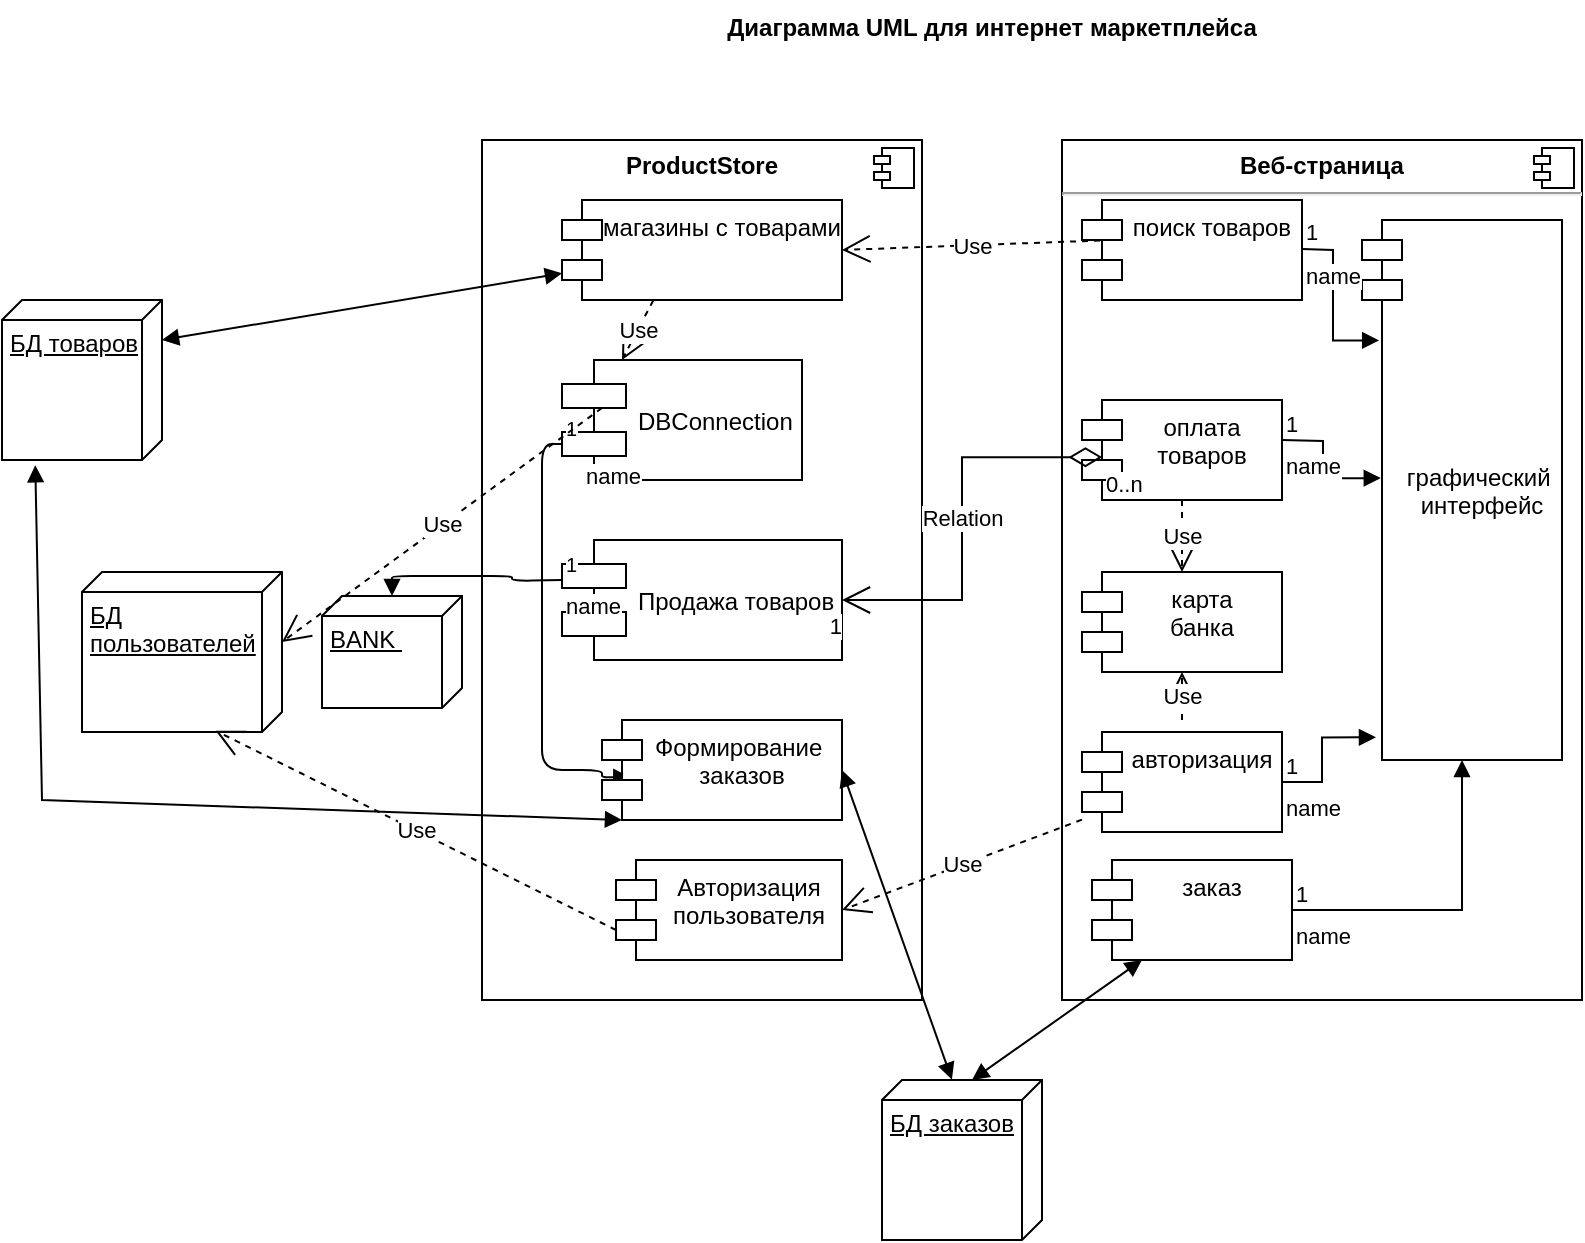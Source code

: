 <mxfile version="20.6.0" type="device"><diagram id="gTfITK_ASC8lf43SPgLL" name="Page-1"><mxGraphModel dx="1781" dy="587" grid="1" gridSize="10" guides="1" tooltips="1" connect="1" arrows="1" fold="1" page="1" pageScale="1" pageWidth="827" pageHeight="1169" math="0" shadow="0"><root><mxCell id="0"/><mxCell id="1" parent="0"/><mxCell id="O1G_QBYWq1a8UJIWp9AG-1" value="&lt;p style=&quot;margin:0px;margin-top:6px;text-align:center;&quot;&gt;&lt;b&gt;ProductStore&lt;/b&gt;&lt;/p&gt;" style="align=left;overflow=fill;html=1;dropTarget=0;" vertex="1" parent="1"><mxGeometry x="-580" y="90" width="220" height="430" as="geometry"/></mxCell><mxCell id="O1G_QBYWq1a8UJIWp9AG-2" value="" style="shape=component;jettyWidth=8;jettyHeight=4;" vertex="1" parent="O1G_QBYWq1a8UJIWp9AG-1"><mxGeometry x="1" width="20" height="20" relative="1" as="geometry"><mxPoint x="-24" y="4" as="offset"/></mxGeometry></mxCell><mxCell id="YIYWdkDYePA5FXPM4ug9-1" value="Диаграмма UML для интернет маркетплейса" style="text;align=center;fontStyle=1;verticalAlign=middle;spacingLeft=3;spacingRight=3;strokeColor=none;rotatable=0;points=[[0,0.5],[1,0.5]];portConstraint=eastwest;" parent="1" vertex="1"><mxGeometry x="-560" y="20" width="470" height="26" as="geometry"/></mxCell><mxCell id="YIYWdkDYePA5FXPM4ug9-4" value="&lt;p style=&quot;margin:0px;margin-top:6px;text-align:center;&quot;&gt;&lt;b&gt;Веб-страница&lt;/b&gt;&lt;/p&gt;&lt;hr&gt;&lt;p style=&quot;margin:0px;margin-left:8px;&quot;&gt;&lt;br&gt;&lt;/p&gt;" style="align=left;overflow=fill;html=1;dropTarget=0;" parent="1" vertex="1"><mxGeometry x="-290" y="90" width="260" height="430" as="geometry"/></mxCell><mxCell id="YIYWdkDYePA5FXPM4ug9-5" value="" style="shape=component;jettyWidth=8;jettyHeight=4;" parent="YIYWdkDYePA5FXPM4ug9-4" vertex="1"><mxGeometry x="1" width="20" height="20" relative="1" as="geometry"><mxPoint x="-24" y="4" as="offset"/></mxGeometry></mxCell><mxCell id="YIYWdkDYePA5FXPM4ug9-6" value="поиск товаров" style="shape=module;align=left;spacingLeft=20;align=center;verticalAlign=top;" parent="1" vertex="1"><mxGeometry x="-280" y="120" width="110" height="50" as="geometry"/></mxCell><mxCell id="YIYWdkDYePA5FXPM4ug9-7" value="магазины с товарами" style="shape=module;align=left;spacingLeft=20;align=center;verticalAlign=top;" parent="1" vertex="1"><mxGeometry x="-540" y="120" width="140" height="50" as="geometry"/></mxCell><mxCell id="YIYWdkDYePA5FXPM4ug9-8" value="Use" style="endArrow=open;endSize=12;dashed=1;html=1;rounded=0;exitX=0.082;exitY=0.405;exitDx=0;exitDy=0;exitPerimeter=0;entryX=1;entryY=0.5;entryDx=0;entryDy=0;" parent="1" source="YIYWdkDYePA5FXPM4ug9-6" target="YIYWdkDYePA5FXPM4ug9-7" edge="1"><mxGeometry width="160" relative="1" as="geometry"><mxPoint x="-380" y="300" as="sourcePoint"/><mxPoint x="-220" y="300" as="targetPoint"/></mxGeometry></mxCell><mxCell id="O1G_QBYWq1a8UJIWp9AG-3" value="DBConnection" style="shape=component;align=left;spacingLeft=36;" vertex="1" parent="1"><mxGeometry x="-540" y="200" width="120" height="60" as="geometry"/></mxCell><mxCell id="O1G_QBYWq1a8UJIWp9AG-4" value="name" style="endArrow=block;endFill=1;html=1;edgeStyle=orthogonalEdgeStyle;align=left;verticalAlign=top;entryX=0.118;entryY=0.572;entryDx=0;entryDy=0;exitX=0;exitY=0.7;exitDx=0;exitDy=0;entryPerimeter=0;" edge="1" parent="1" source="O1G_QBYWq1a8UJIWp9AG-3" target="O1G_QBYWq1a8UJIWp9AG-13"><mxGeometry x="-0.888" y="20" relative="1" as="geometry"><mxPoint x="-550" y="240" as="sourcePoint"/><mxPoint x="-500" y="442.9" as="targetPoint"/><Array as="points"><mxPoint x="-550" y="242"/><mxPoint x="-550" y="405"/><mxPoint x="-520" y="405"/><mxPoint x="-520" y="409"/></Array><mxPoint as="offset"/></mxGeometry></mxCell><mxCell id="O1G_QBYWq1a8UJIWp9AG-5" value="1" style="resizable=0;html=1;align=left;verticalAlign=bottom;labelBackgroundColor=#ffffff;fontSize=10;" connectable="0" vertex="1" parent="O1G_QBYWq1a8UJIWp9AG-4"><mxGeometry x="-1" relative="1" as="geometry"/></mxCell><mxCell id="O1G_QBYWq1a8UJIWp9AG-6" value="Продажа товаров" style="shape=component;align=left;spacingLeft=36;" vertex="1" parent="1"><mxGeometry x="-540" y="290" width="140" height="60" as="geometry"/></mxCell><mxCell id="O1G_QBYWq1a8UJIWp9AG-7" value="name" style="endArrow=block;endFill=1;html=1;edgeStyle=orthogonalEdgeStyle;align=left;verticalAlign=top;exitX=0;exitY=0.3;exitDx=0;exitDy=0;" edge="1" parent="1" target="O1G_QBYWq1a8UJIWp9AG-9"><mxGeometry x="-1" relative="1" as="geometry"><mxPoint x="-540" y="310" as="sourcePoint"/><mxPoint x="-645" y="310" as="targetPoint"/></mxGeometry></mxCell><mxCell id="O1G_QBYWq1a8UJIWp9AG-8" value="1" style="resizable=0;html=1;align=left;verticalAlign=bottom;labelBackgroundColor=#ffffff;fontSize=10;" connectable="0" vertex="1" parent="O1G_QBYWq1a8UJIWp9AG-7"><mxGeometry x="-1" relative="1" as="geometry"/></mxCell><mxCell id="O1G_QBYWq1a8UJIWp9AG-9" value="BANK&amp;nbsp;" style="verticalAlign=top;align=left;spacingTop=8;spacingLeft=2;spacingRight=12;shape=cube;size=10;direction=south;fontStyle=4;html=1;" vertex="1" parent="1"><mxGeometry x="-660" y="318" width="70" height="56" as="geometry"/></mxCell><mxCell id="O1G_QBYWq1a8UJIWp9AG-10" value="БД &lt;br&gt;пользователей" style="verticalAlign=top;align=left;spacingTop=8;spacingLeft=2;spacingRight=12;shape=cube;size=10;direction=south;fontStyle=4;html=1;" vertex="1" parent="1"><mxGeometry x="-780" y="306" width="100" height="80" as="geometry"/></mxCell><mxCell id="O1G_QBYWq1a8UJIWp9AG-11" value="Use" style="endArrow=open;endSize=12;dashed=1;html=1;exitX=0;exitY=0.3;exitDx=0;exitDy=0;entryX=0;entryY=0;entryDx=35;entryDy=0;entryPerimeter=0;" edge="1" parent="1" target="O1G_QBYWq1a8UJIWp9AG-10"><mxGeometry width="160" relative="1" as="geometry"><mxPoint x="-520" y="224" as="sourcePoint"/><mxPoint x="-830" y="386" as="targetPoint"/></mxGeometry></mxCell><mxCell id="O1G_QBYWq1a8UJIWp9AG-12" value="Use" style="endArrow=open;endSize=12;dashed=1;html=1;rounded=0;exitX=0.326;exitY=1.004;exitDx=0;exitDy=0;exitPerimeter=0;entryX=0.25;entryY=0;entryDx=0;entryDy=0;" edge="1" parent="1" source="YIYWdkDYePA5FXPM4ug9-7" target="O1G_QBYWq1a8UJIWp9AG-3"><mxGeometry width="160" relative="1" as="geometry"><mxPoint x="-920" y="300" as="sourcePoint"/><mxPoint x="-760" y="300" as="targetPoint"/></mxGeometry></mxCell><mxCell id="O1G_QBYWq1a8UJIWp9AG-13" value="Формирование &#10;заказов" style="shape=module;align=left;spacingLeft=20;align=center;verticalAlign=top;" vertex="1" parent="1"><mxGeometry x="-520" y="380" width="120" height="50" as="geometry"/></mxCell><mxCell id="O1G_QBYWq1a8UJIWp9AG-26" value="Авторизация&#10;пользователя" style="shape=module;align=left;spacingLeft=20;align=center;verticalAlign=top;" vertex="1" parent="1"><mxGeometry x="-513" y="450" width="113" height="50" as="geometry"/></mxCell><mxCell id="O1G_QBYWq1a8UJIWp9AG-27" value="Use" style="endArrow=open;endSize=12;dashed=1;html=1;rounded=0;exitX=0;exitY=0;exitDx=0;exitDy=35;exitPerimeter=0;entryX=0.992;entryY=0.332;entryDx=0;entryDy=0;entryPerimeter=0;" edge="1" parent="1" source="O1G_QBYWq1a8UJIWp9AG-26" target="O1G_QBYWq1a8UJIWp9AG-10"><mxGeometry width="160" relative="1" as="geometry"><mxPoint x="-920" y="400" as="sourcePoint"/><mxPoint x="-760" y="400" as="targetPoint"/></mxGeometry></mxCell><mxCell id="O1G_QBYWq1a8UJIWp9AG-28" value="БД товаров" style="verticalAlign=top;align=left;spacingTop=8;spacingLeft=2;spacingRight=12;shape=cube;size=10;direction=south;fontStyle=4;html=1;" vertex="1" parent="1"><mxGeometry x="-820" y="170" width="80" height="80" as="geometry"/></mxCell><mxCell id="O1G_QBYWq1a8UJIWp9AG-29" value="" style="endArrow=block;startArrow=block;endFill=1;startFill=1;html=1;rounded=0;" edge="1" parent="1" target="YIYWdkDYePA5FXPM4ug9-7"><mxGeometry width="160" relative="1" as="geometry"><mxPoint x="-740" y="190" as="sourcePoint"/><mxPoint x="-580" y="190" as="targetPoint"/></mxGeometry></mxCell><mxCell id="O1G_QBYWq1a8UJIWp9AG-30" value="" style="endArrow=block;startArrow=block;endFill=1;startFill=1;html=1;rounded=0;exitX=1.033;exitY=0.792;exitDx=0;exitDy=0;exitPerimeter=0;" edge="1" parent="1" source="O1G_QBYWq1a8UJIWp9AG-28"><mxGeometry width="160" relative="1" as="geometry"><mxPoint x="-700" y="470" as="sourcePoint"/><mxPoint x="-510" y="430" as="targetPoint"/><Array as="points"><mxPoint x="-800" y="420"/></Array></mxGeometry></mxCell><mxCell id="O1G_QBYWq1a8UJIWp9AG-32" value="графический &#10;интерфейс" style="shape=module;align=left;spacingLeft=20;align=center;verticalAlign=middle;" vertex="1" parent="1"><mxGeometry x="-140" y="130" width="100" height="270" as="geometry"/></mxCell><mxCell id="O1G_QBYWq1a8UJIWp9AG-33" value="name" style="endArrow=block;endFill=1;html=1;edgeStyle=orthogonalEdgeStyle;align=left;verticalAlign=top;rounded=0;entryX=0.086;entryY=0.223;entryDx=0;entryDy=0;entryPerimeter=0;" edge="1" parent="1" target="O1G_QBYWq1a8UJIWp9AG-32"><mxGeometry x="-1" relative="1" as="geometry"><mxPoint x="-170" y="144.5" as="sourcePoint"/><mxPoint x="-10" y="144.5" as="targetPoint"/></mxGeometry></mxCell><mxCell id="O1G_QBYWq1a8UJIWp9AG-34" value="1" style="edgeLabel;resizable=0;html=1;align=left;verticalAlign=bottom;" connectable="0" vertex="1" parent="O1G_QBYWq1a8UJIWp9AG-33"><mxGeometry x="-1" relative="1" as="geometry"/></mxCell><mxCell id="O1G_QBYWq1a8UJIWp9AG-35" value="оплата&#10;товаров" style="shape=module;align=left;spacingLeft=20;align=center;verticalAlign=top;" vertex="1" parent="1"><mxGeometry x="-280" y="220" width="100" height="50" as="geometry"/></mxCell><mxCell id="O1G_QBYWq1a8UJIWp9AG-36" value="name" style="endArrow=block;endFill=1;html=1;edgeStyle=orthogonalEdgeStyle;align=left;verticalAlign=top;rounded=0;entryX=0.094;entryY=0.478;entryDx=0;entryDy=0;entryPerimeter=0;" edge="1" parent="1" target="O1G_QBYWq1a8UJIWp9AG-32"><mxGeometry x="-1" relative="1" as="geometry"><mxPoint x="-180" y="240" as="sourcePoint"/><mxPoint x="-20" y="240" as="targetPoint"/></mxGeometry></mxCell><mxCell id="O1G_QBYWq1a8UJIWp9AG-37" value="1" style="edgeLabel;resizable=0;html=1;align=left;verticalAlign=bottom;" connectable="0" vertex="1" parent="O1G_QBYWq1a8UJIWp9AG-36"><mxGeometry x="-1" relative="1" as="geometry"/></mxCell><mxCell id="O1G_QBYWq1a8UJIWp9AG-38" value="Relation" style="endArrow=open;html=1;endSize=12;startArrow=diamondThin;startSize=14;startFill=0;edgeStyle=orthogonalEdgeStyle;rounded=0;exitX=0.102;exitY=0.572;exitDx=0;exitDy=0;exitPerimeter=0;entryX=1;entryY=0.5;entryDx=0;entryDy=0;" edge="1" parent="1" source="O1G_QBYWq1a8UJIWp9AG-35" target="O1G_QBYWq1a8UJIWp9AG-6"><mxGeometry relative="1" as="geometry"><mxPoint x="-450" y="400" as="sourcePoint"/><mxPoint x="-290" y="400" as="targetPoint"/></mxGeometry></mxCell><mxCell id="O1G_QBYWq1a8UJIWp9AG-39" value="0..n" style="edgeLabel;resizable=0;html=1;align=left;verticalAlign=top;" connectable="0" vertex="1" parent="O1G_QBYWq1a8UJIWp9AG-38"><mxGeometry x="-1" relative="1" as="geometry"/></mxCell><mxCell id="O1G_QBYWq1a8UJIWp9AG-40" value="1" style="edgeLabel;resizable=0;html=1;align=right;verticalAlign=top;" connectable="0" vertex="1" parent="O1G_QBYWq1a8UJIWp9AG-38"><mxGeometry x="1" relative="1" as="geometry"/></mxCell><mxCell id="O1G_QBYWq1a8UJIWp9AG-41" value="карта&#10;банка" style="shape=module;align=left;spacingLeft=20;align=center;verticalAlign=top;" vertex="1" parent="1"><mxGeometry x="-280" y="306" width="100" height="50" as="geometry"/></mxCell><mxCell id="O1G_QBYWq1a8UJIWp9AG-42" value="Use" style="endArrow=open;endSize=12;dashed=1;html=1;rounded=0;exitX=0.5;exitY=1;exitDx=0;exitDy=0;entryX=0.5;entryY=0;entryDx=0;entryDy=0;" edge="1" parent="1" source="O1G_QBYWq1a8UJIWp9AG-35" target="O1G_QBYWq1a8UJIWp9AG-41"><mxGeometry width="160" relative="1" as="geometry"><mxPoint x="-450" y="400" as="sourcePoint"/><mxPoint x="-290" y="400" as="targetPoint"/></mxGeometry></mxCell><mxCell id="O1G_QBYWq1a8UJIWp9AG-43" value="авторизация" style="shape=module;align=left;spacingLeft=20;align=center;verticalAlign=top;" vertex="1" parent="1"><mxGeometry x="-280" y="386" width="100" height="50" as="geometry"/></mxCell><mxCell id="O1G_QBYWq1a8UJIWp9AG-44" value="Use" style="endArrow=open;endSize=12;dashed=1;html=1;rounded=0;entryX=0.5;entryY=1;entryDx=0;entryDy=0;" edge="1" parent="1" target="O1G_QBYWq1a8UJIWp9AG-41"><mxGeometry width="160" relative="1" as="geometry"><mxPoint x="-230" y="380" as="sourcePoint"/><mxPoint x="-290" y="400" as="targetPoint"/></mxGeometry></mxCell><mxCell id="O1G_QBYWq1a8UJIWp9AG-47" value="Use" style="endArrow=open;endSize=12;dashed=1;html=1;rounded=0;entryX=1;entryY=0.5;entryDx=0;entryDy=0;" edge="1" parent="1" source="O1G_QBYWq1a8UJIWp9AG-43" target="O1G_QBYWq1a8UJIWp9AG-26"><mxGeometry width="160" relative="1" as="geometry"><mxPoint x="-450" y="400" as="sourcePoint"/><mxPoint x="-290" y="400" as="targetPoint"/></mxGeometry></mxCell><mxCell id="O1G_QBYWq1a8UJIWp9AG-48" value="заказ" style="shape=module;align=left;spacingLeft=20;align=center;verticalAlign=top;" vertex="1" parent="1"><mxGeometry x="-275" y="450" width="100" height="50" as="geometry"/></mxCell><mxCell id="O1G_QBYWq1a8UJIWp9AG-49" value="БД заказов" style="verticalAlign=top;align=left;spacingTop=8;spacingLeft=2;spacingRight=12;shape=cube;size=10;direction=south;fontStyle=4;html=1;" vertex="1" parent="1"><mxGeometry x="-380" y="560" width="80" height="80" as="geometry"/></mxCell><mxCell id="O1G_QBYWq1a8UJIWp9AG-50" value="" style="endArrow=block;startArrow=block;endFill=1;startFill=1;html=1;rounded=0;exitX=0;exitY=0;exitDx=0;exitDy=35;exitPerimeter=0;entryX=0.25;entryY=1;entryDx=0;entryDy=0;" edge="1" parent="1" source="O1G_QBYWq1a8UJIWp9AG-49" target="O1G_QBYWq1a8UJIWp9AG-48"><mxGeometry width="160" relative="1" as="geometry"><mxPoint x="-440" y="400" as="sourcePoint"/><mxPoint x="-280" y="400" as="targetPoint"/></mxGeometry></mxCell><mxCell id="O1G_QBYWq1a8UJIWp9AG-51" value="" style="endArrow=block;startArrow=block;endFill=1;startFill=1;html=1;rounded=0;entryX=-0.002;entryY=0.563;entryDx=0;entryDy=0;entryPerimeter=0;exitX=1;exitY=0.5;exitDx=0;exitDy=0;" edge="1" parent="1" source="O1G_QBYWq1a8UJIWp9AG-13" target="O1G_QBYWq1a8UJIWp9AG-49"><mxGeometry width="160" relative="1" as="geometry"><mxPoint x="-440" y="400" as="sourcePoint"/><mxPoint x="-280" y="400" as="targetPoint"/></mxGeometry></mxCell><mxCell id="O1G_QBYWq1a8UJIWp9AG-52" value="name" style="endArrow=block;endFill=1;html=1;edgeStyle=orthogonalEdgeStyle;align=left;verticalAlign=top;rounded=0;exitX=1;exitY=0.5;exitDx=0;exitDy=0;" edge="1" parent="1" source="O1G_QBYWq1a8UJIWp9AG-48" target="O1G_QBYWq1a8UJIWp9AG-32"><mxGeometry x="-1" relative="1" as="geometry"><mxPoint x="-440" y="400" as="sourcePoint"/><mxPoint x="-280" y="400" as="targetPoint"/></mxGeometry></mxCell><mxCell id="O1G_QBYWq1a8UJIWp9AG-53" value="1" style="edgeLabel;resizable=0;html=1;align=left;verticalAlign=bottom;" connectable="0" vertex="1" parent="O1G_QBYWq1a8UJIWp9AG-52"><mxGeometry x="-1" relative="1" as="geometry"/></mxCell><mxCell id="O1G_QBYWq1a8UJIWp9AG-54" value="name" style="endArrow=block;endFill=1;html=1;edgeStyle=orthogonalEdgeStyle;align=left;verticalAlign=top;rounded=0;exitX=1;exitY=0.5;exitDx=0;exitDy=0;entryX=0.07;entryY=0.958;entryDx=0;entryDy=0;entryPerimeter=0;" edge="1" parent="1" source="O1G_QBYWq1a8UJIWp9AG-43" target="O1G_QBYWq1a8UJIWp9AG-32"><mxGeometry x="-1" relative="1" as="geometry"><mxPoint x="-440" y="400" as="sourcePoint"/><mxPoint x="-280" y="400" as="targetPoint"/></mxGeometry></mxCell><mxCell id="O1G_QBYWq1a8UJIWp9AG-55" value="1" style="edgeLabel;resizable=0;html=1;align=left;verticalAlign=bottom;" connectable="0" vertex="1" parent="O1G_QBYWq1a8UJIWp9AG-54"><mxGeometry x="-1" relative="1" as="geometry"/></mxCell></root></mxGraphModel></diagram></mxfile>